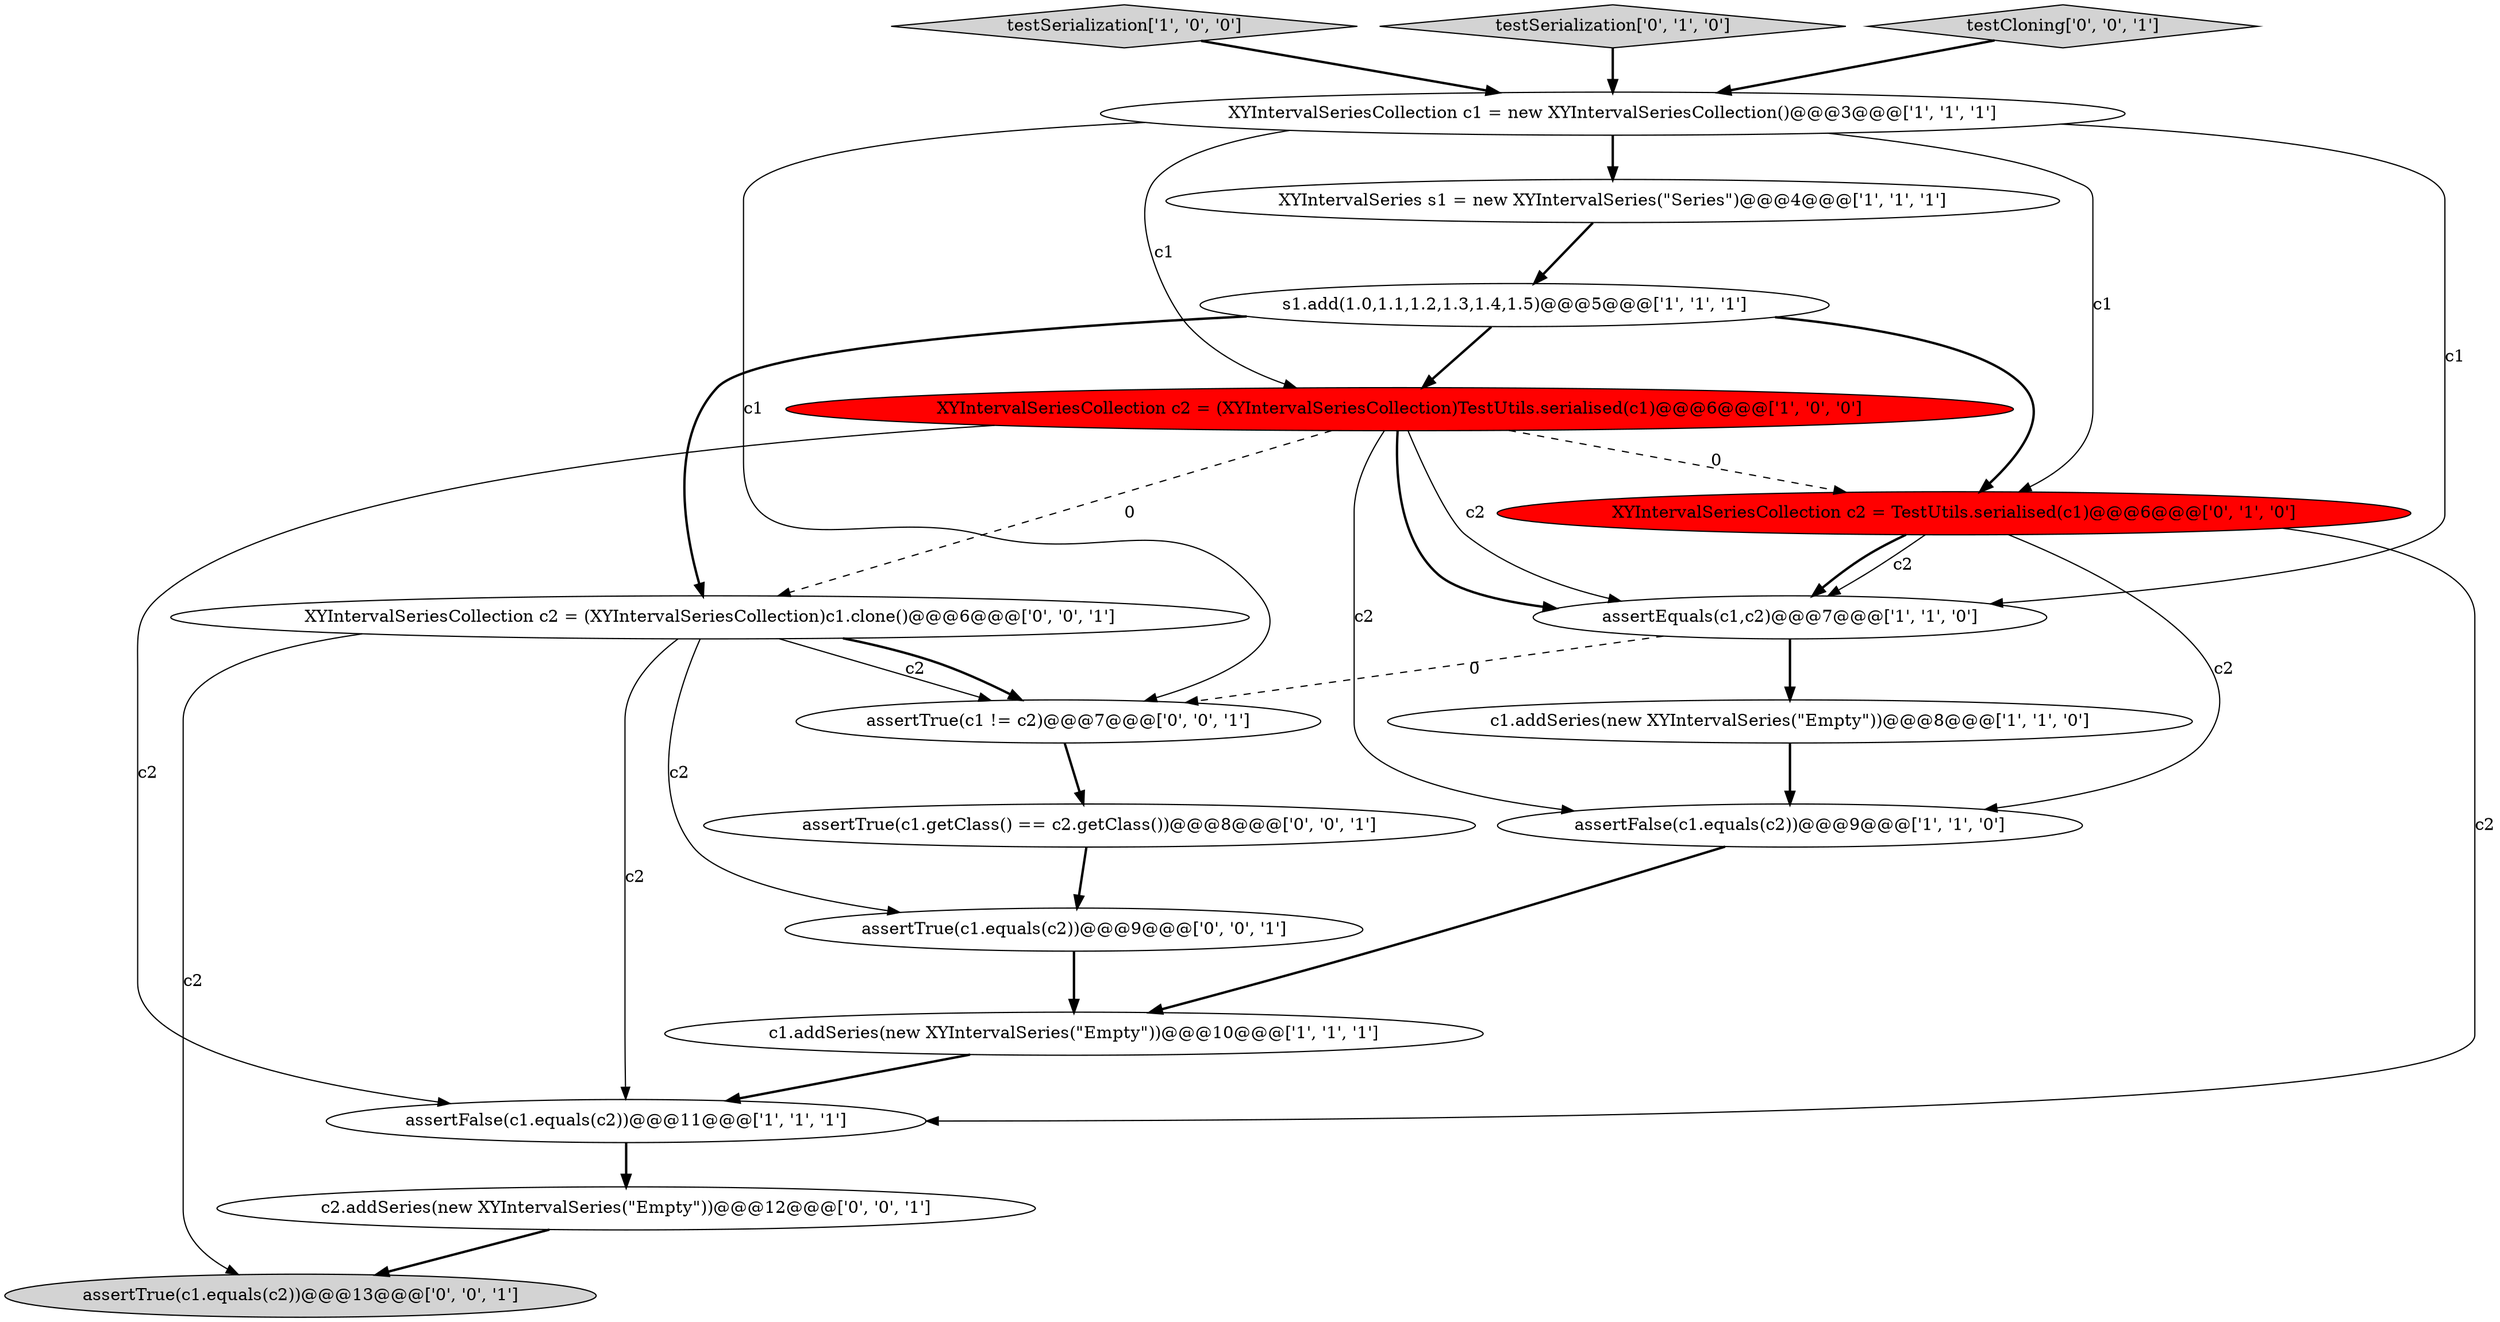 digraph {
14 [style = filled, label = "assertTrue(c1.equals(c2))@@@13@@@['0', '0', '1']", fillcolor = lightgray, shape = ellipse image = "AAA0AAABBB3BBB"];
0 [style = filled, label = "c1.addSeries(new XYIntervalSeries(\"Empty\"))@@@10@@@['1', '1', '1']", fillcolor = white, shape = ellipse image = "AAA0AAABBB1BBB"];
13 [style = filled, label = "c2.addSeries(new XYIntervalSeries(\"Empty\"))@@@12@@@['0', '0', '1']", fillcolor = white, shape = ellipse image = "AAA0AAABBB3BBB"];
5 [style = filled, label = "c1.addSeries(new XYIntervalSeries(\"Empty\"))@@@8@@@['1', '1', '0']", fillcolor = white, shape = ellipse image = "AAA0AAABBB1BBB"];
2 [style = filled, label = "assertFalse(c1.equals(c2))@@@11@@@['1', '1', '1']", fillcolor = white, shape = ellipse image = "AAA0AAABBB1BBB"];
16 [style = filled, label = "XYIntervalSeriesCollection c2 = (XYIntervalSeriesCollection)c1.clone()@@@6@@@['0', '0', '1']", fillcolor = white, shape = ellipse image = "AAA0AAABBB3BBB"];
17 [style = filled, label = "assertTrue(c1.equals(c2))@@@9@@@['0', '0', '1']", fillcolor = white, shape = ellipse image = "AAA0AAABBB3BBB"];
9 [style = filled, label = "testSerialization['1', '0', '0']", fillcolor = lightgray, shape = diamond image = "AAA0AAABBB1BBB"];
12 [style = filled, label = "assertTrue(c1 != c2)@@@7@@@['0', '0', '1']", fillcolor = white, shape = ellipse image = "AAA0AAABBB3BBB"];
6 [style = filled, label = "assertEquals(c1,c2)@@@7@@@['1', '1', '0']", fillcolor = white, shape = ellipse image = "AAA0AAABBB1BBB"];
8 [style = filled, label = "XYIntervalSeriesCollection c2 = (XYIntervalSeriesCollection)TestUtils.serialised(c1)@@@6@@@['1', '0', '0']", fillcolor = red, shape = ellipse image = "AAA1AAABBB1BBB"];
18 [style = filled, label = "assertTrue(c1.getClass() == c2.getClass())@@@8@@@['0', '0', '1']", fillcolor = white, shape = ellipse image = "AAA0AAABBB3BBB"];
10 [style = filled, label = "testSerialization['0', '1', '0']", fillcolor = lightgray, shape = diamond image = "AAA0AAABBB2BBB"];
3 [style = filled, label = "s1.add(1.0,1.1,1.2,1.3,1.4,1.5)@@@5@@@['1', '1', '1']", fillcolor = white, shape = ellipse image = "AAA0AAABBB1BBB"];
7 [style = filled, label = "XYIntervalSeriesCollection c1 = new XYIntervalSeriesCollection()@@@3@@@['1', '1', '1']", fillcolor = white, shape = ellipse image = "AAA0AAABBB1BBB"];
15 [style = filled, label = "testCloning['0', '0', '1']", fillcolor = lightgray, shape = diamond image = "AAA0AAABBB3BBB"];
11 [style = filled, label = "XYIntervalSeriesCollection c2 = TestUtils.serialised(c1)@@@6@@@['0', '1', '0']", fillcolor = red, shape = ellipse image = "AAA1AAABBB2BBB"];
4 [style = filled, label = "assertFalse(c1.equals(c2))@@@9@@@['1', '1', '0']", fillcolor = white, shape = ellipse image = "AAA0AAABBB1BBB"];
1 [style = filled, label = "XYIntervalSeries s1 = new XYIntervalSeries(\"Series\")@@@4@@@['1', '1', '1']", fillcolor = white, shape = ellipse image = "AAA0AAABBB1BBB"];
11->4 [style = solid, label="c2"];
8->16 [style = dashed, label="0"];
7->1 [style = bold, label=""];
7->6 [style = solid, label="c1"];
15->7 [style = bold, label=""];
11->6 [style = bold, label=""];
0->2 [style = bold, label=""];
1->3 [style = bold, label=""];
3->11 [style = bold, label=""];
18->17 [style = bold, label=""];
16->14 [style = solid, label="c2"];
8->6 [style = bold, label=""];
16->12 [style = solid, label="c2"];
3->16 [style = bold, label=""];
9->7 [style = bold, label=""];
10->7 [style = bold, label=""];
11->6 [style = solid, label="c2"];
4->0 [style = bold, label=""];
2->13 [style = bold, label=""];
6->12 [style = dashed, label="0"];
7->11 [style = solid, label="c1"];
7->12 [style = solid, label="c1"];
6->5 [style = bold, label=""];
17->0 [style = bold, label=""];
8->2 [style = solid, label="c2"];
16->2 [style = solid, label="c2"];
3->8 [style = bold, label=""];
5->4 [style = bold, label=""];
12->18 [style = bold, label=""];
16->17 [style = solid, label="c2"];
8->6 [style = solid, label="c2"];
8->4 [style = solid, label="c2"];
11->2 [style = solid, label="c2"];
8->11 [style = dashed, label="0"];
7->8 [style = solid, label="c1"];
16->12 [style = bold, label=""];
13->14 [style = bold, label=""];
}
